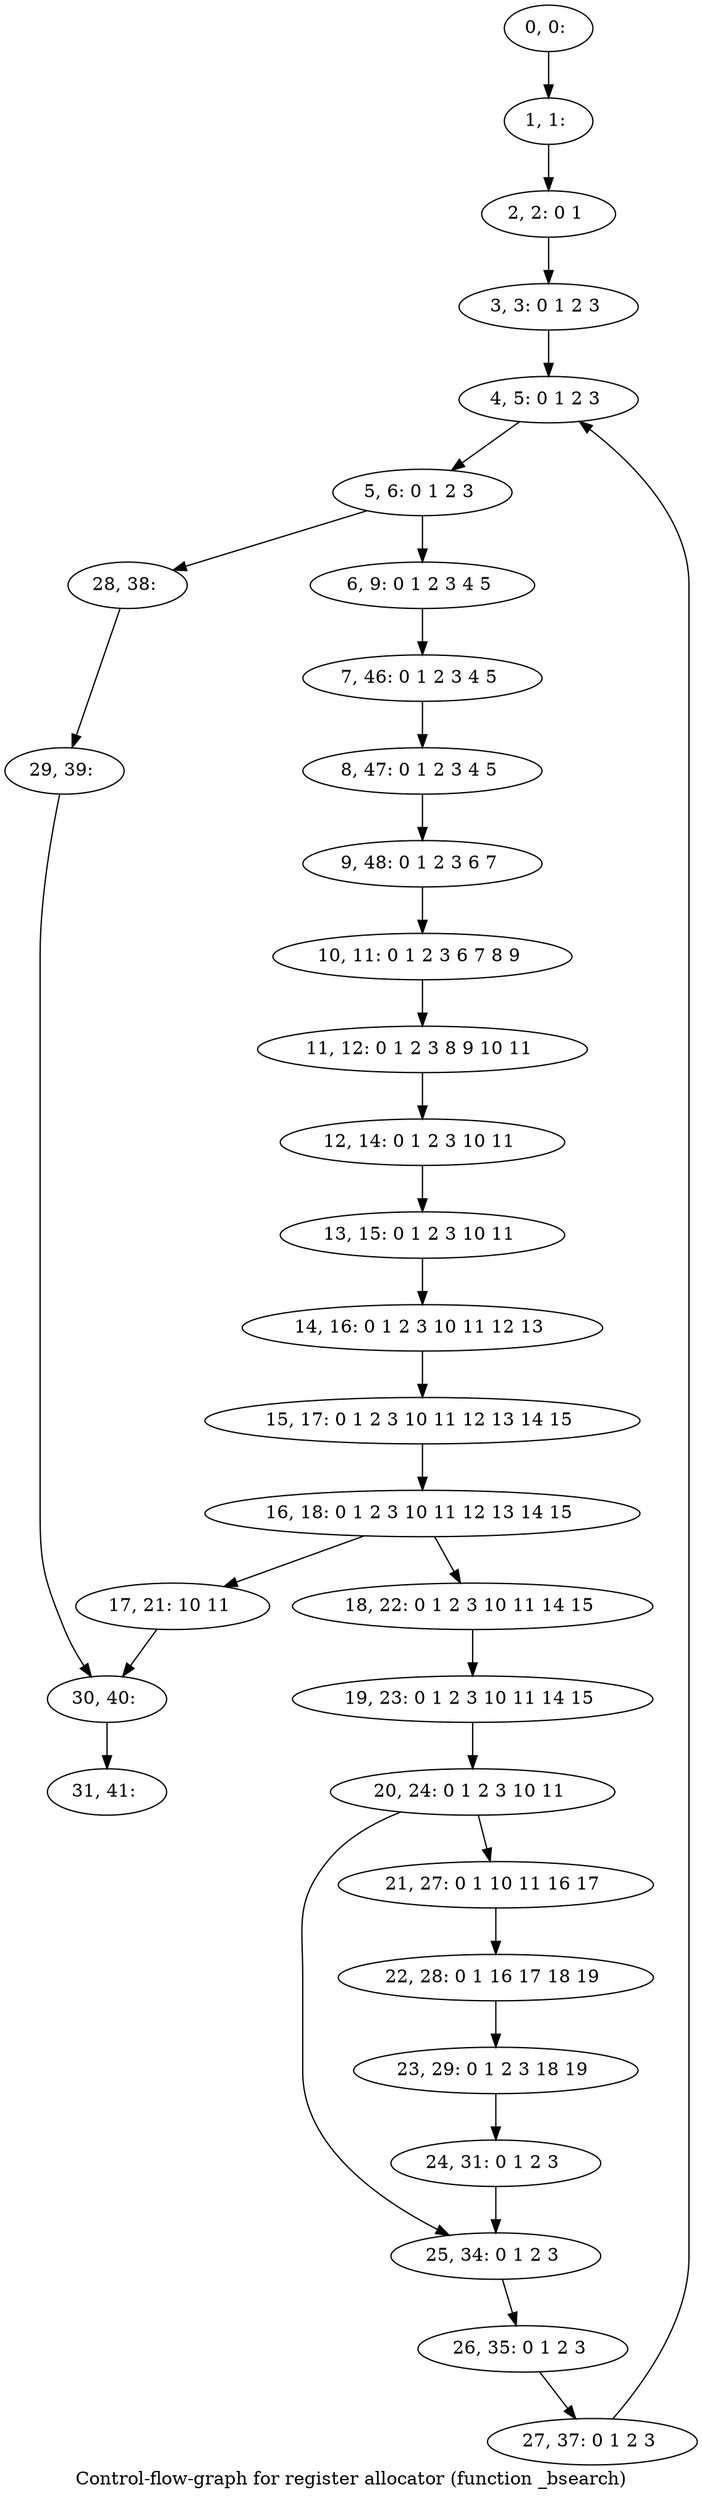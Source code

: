 digraph G {
graph [label="Control-flow-graph for register allocator (function _bsearch)"]
0[label="0, 0: "];
1[label="1, 1: "];
2[label="2, 2: 0 1 "];
3[label="3, 3: 0 1 2 3 "];
4[label="4, 5: 0 1 2 3 "];
5[label="5, 6: 0 1 2 3 "];
6[label="6, 9: 0 1 2 3 4 5 "];
7[label="7, 46: 0 1 2 3 4 5 "];
8[label="8, 47: 0 1 2 3 4 5 "];
9[label="9, 48: 0 1 2 3 6 7 "];
10[label="10, 11: 0 1 2 3 6 7 8 9 "];
11[label="11, 12: 0 1 2 3 8 9 10 11 "];
12[label="12, 14: 0 1 2 3 10 11 "];
13[label="13, 15: 0 1 2 3 10 11 "];
14[label="14, 16: 0 1 2 3 10 11 12 13 "];
15[label="15, 17: 0 1 2 3 10 11 12 13 14 15 "];
16[label="16, 18: 0 1 2 3 10 11 12 13 14 15 "];
17[label="17, 21: 10 11 "];
18[label="18, 22: 0 1 2 3 10 11 14 15 "];
19[label="19, 23: 0 1 2 3 10 11 14 15 "];
20[label="20, 24: 0 1 2 3 10 11 "];
21[label="21, 27: 0 1 10 11 16 17 "];
22[label="22, 28: 0 1 16 17 18 19 "];
23[label="23, 29: 0 1 2 3 18 19 "];
24[label="24, 31: 0 1 2 3 "];
25[label="25, 34: 0 1 2 3 "];
26[label="26, 35: 0 1 2 3 "];
27[label="27, 37: 0 1 2 3 "];
28[label="28, 38: "];
29[label="29, 39: "];
30[label="30, 40: "];
31[label="31, 41: "];
0->1 ;
1->2 ;
2->3 ;
3->4 ;
4->5 ;
5->6 ;
5->28 ;
6->7 ;
7->8 ;
8->9 ;
9->10 ;
10->11 ;
11->12 ;
12->13 ;
13->14 ;
14->15 ;
15->16 ;
16->17 ;
16->18 ;
17->30 ;
18->19 ;
19->20 ;
20->21 ;
20->25 ;
21->22 ;
22->23 ;
23->24 ;
24->25 ;
25->26 ;
26->27 ;
27->4 ;
28->29 ;
29->30 ;
30->31 ;
}
